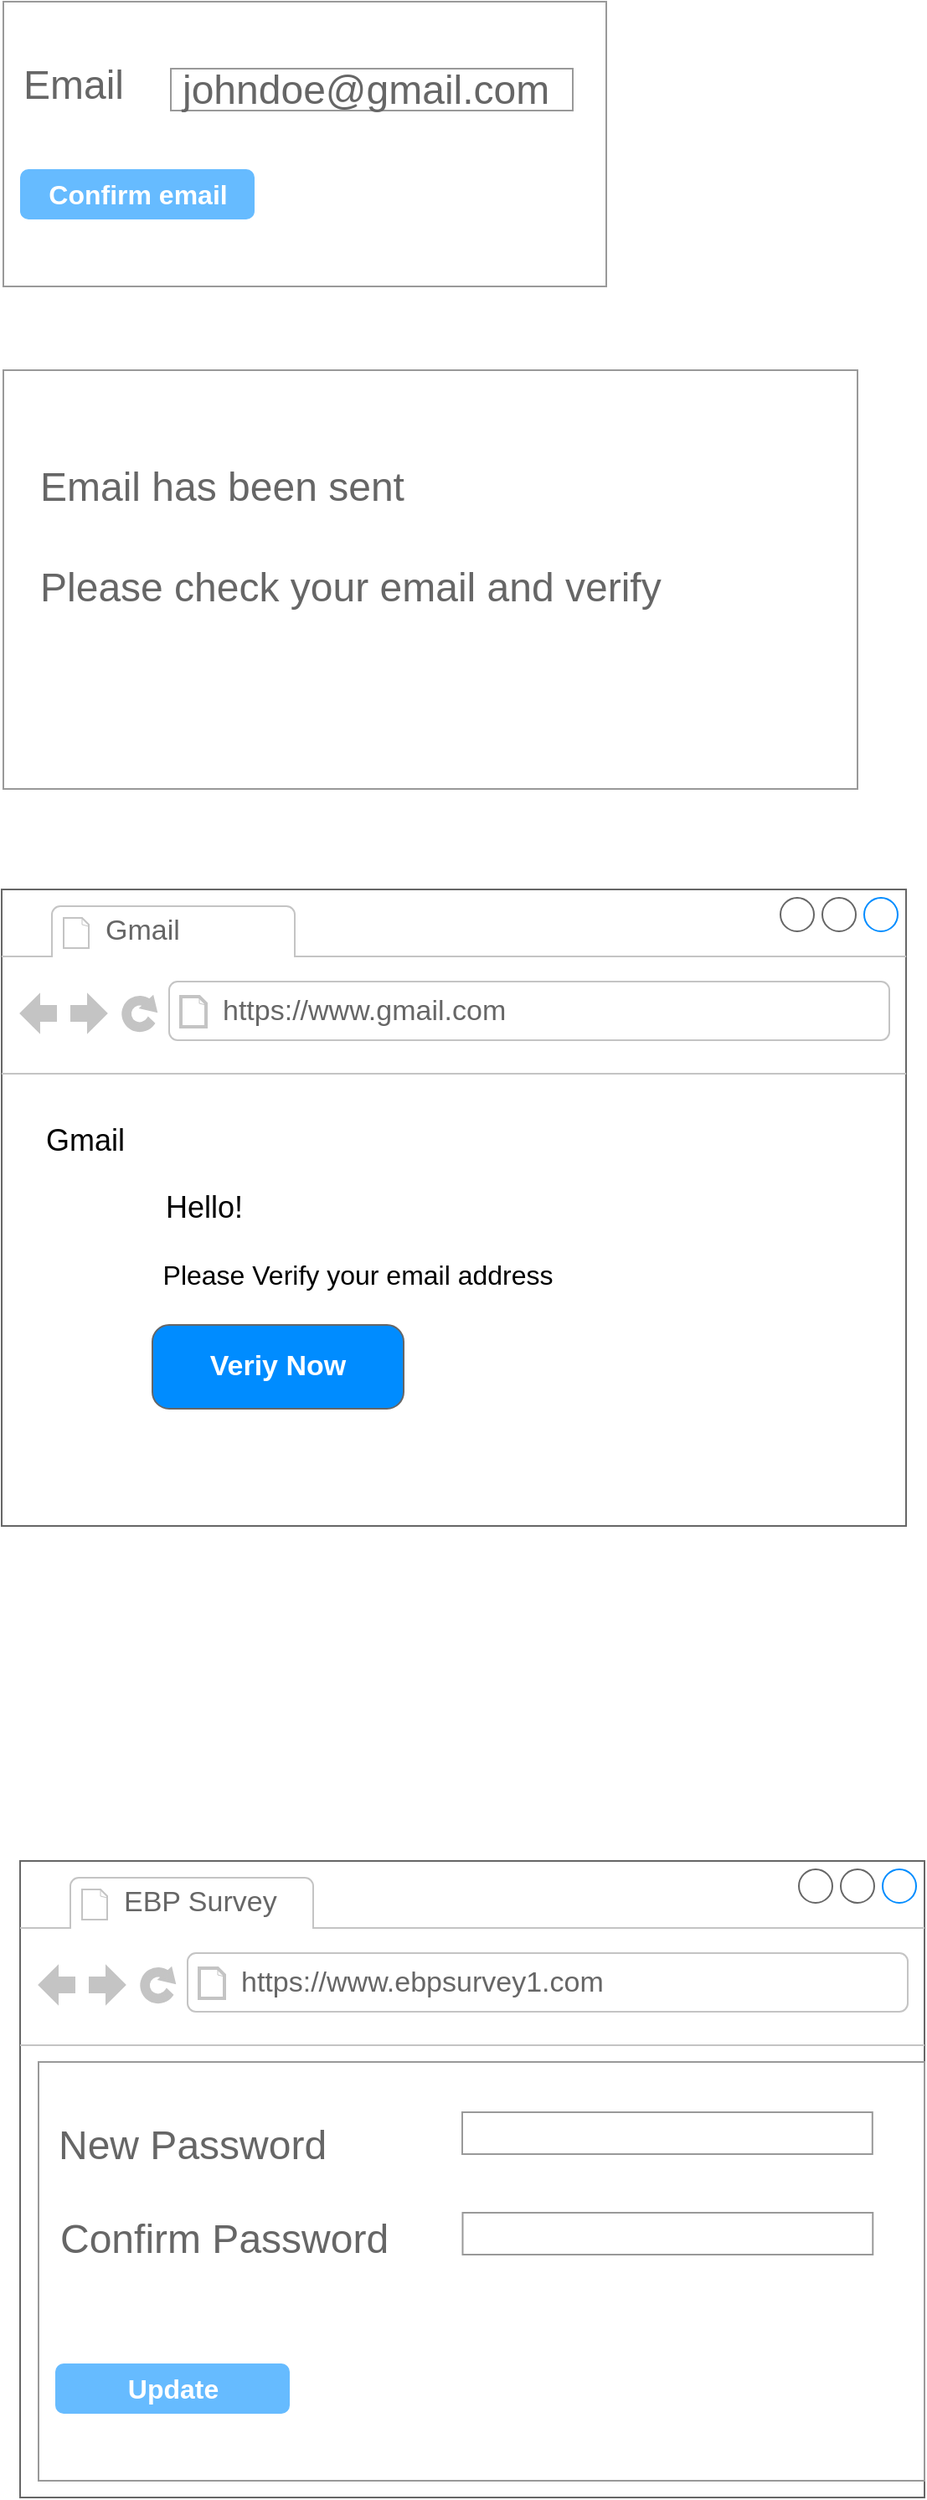 <mxfile version="14.8.6" type="github">
  <diagram id="piDafpqhtRUU5qUU-vj8" name="Page-1">
    <mxGraphModel dx="1488" dy="844" grid="1" gridSize="10" guides="1" tooltips="1" connect="1" arrows="1" fold="1" page="1" pageScale="1" pageWidth="827" pageHeight="1169" math="0" shadow="0">
      <root>
        <mxCell id="0" />
        <mxCell id="1" parent="0" />
        <mxCell id="iZ1icRpU1TipbdtmkRQH-5" value="" style="strokeWidth=1;shadow=0;dashed=0;align=center;html=1;shape=mxgraph.mockup.forms.rrect;rSize=0;strokeColor=#999999;fillColor=#ffffff;" vertex="1" parent="1">
          <mxGeometry x="80" y="110" width="360" height="170" as="geometry" />
        </mxCell>
        <mxCell id="iZ1icRpU1TipbdtmkRQH-6" value="" style="strokeWidth=1;shadow=0;dashed=0;align=center;html=1;shape=mxgraph.mockup.forms.anchor;fontSize=12;fontColor=#666666;align=left;resizeWidth=1;spacingLeft=0;" vertex="1" parent="iZ1icRpU1TipbdtmkRQH-5">
          <mxGeometry width="180" height="20" relative="1" as="geometry">
            <mxPoint x="10" y="10" as="offset" />
          </mxGeometry>
        </mxCell>
        <mxCell id="iZ1icRpU1TipbdtmkRQH-8" value="&lt;font style=&quot;font-size: 24px&quot;&gt;Email&lt;/font&gt;" style="strokeWidth=1;shadow=0;dashed=0;align=center;html=1;shape=mxgraph.mockup.forms.anchor;fontSize=12;fontColor=#666666;align=left;resizeWidth=1;spacingLeft=0;" vertex="1" parent="iZ1icRpU1TipbdtmkRQH-5">
          <mxGeometry width="180" height="20" relative="1" as="geometry">
            <mxPoint x="10" y="40" as="offset" />
          </mxGeometry>
        </mxCell>
        <mxCell id="iZ1icRpU1TipbdtmkRQH-9" value="&lt;font style=&quot;font-size: 24px&quot;&gt;johndoe@gmail.com&lt;/font&gt;" style="strokeWidth=1;shadow=0;dashed=0;align=center;html=1;shape=mxgraph.mockup.forms.rrect;rSize=0;strokeColor=#999999;fontColor=#666666;align=left;spacingLeft=5;resizeWidth=1;" vertex="1" parent="iZ1icRpU1TipbdtmkRQH-5">
          <mxGeometry width="240" height="25" relative="1" as="geometry">
            <mxPoint x="100" y="40" as="offset" />
          </mxGeometry>
        </mxCell>
        <mxCell id="iZ1icRpU1TipbdtmkRQH-12" value="Confirm email" style="strokeWidth=1;shadow=0;dashed=0;align=center;html=1;shape=mxgraph.mockup.forms.rrect;rSize=5;strokeColor=none;fontColor=#ffffff;fillColor=#66bbff;fontSize=16;fontStyle=1;" vertex="1" parent="iZ1icRpU1TipbdtmkRQH-5">
          <mxGeometry y="1" width="140" height="30" relative="1" as="geometry">
            <mxPoint x="10" y="-70" as="offset" />
          </mxGeometry>
        </mxCell>
        <mxCell id="iZ1icRpU1TipbdtmkRQH-17" value="" style="strokeWidth=1;shadow=0;dashed=0;align=center;html=1;shape=mxgraph.mockup.forms.rrect;rSize=0;strokeColor=#999999;fillColor=#ffffff;" vertex="1" parent="1">
          <mxGeometry x="80" y="330" width="510" height="250" as="geometry" />
        </mxCell>
        <mxCell id="iZ1icRpU1TipbdtmkRQH-18" value="" style="strokeWidth=1;shadow=0;dashed=0;align=center;html=1;shape=mxgraph.mockup.forms.anchor;fontSize=12;fontColor=#666666;align=left;resizeWidth=1;spacingLeft=0;" vertex="1" parent="iZ1icRpU1TipbdtmkRQH-17">
          <mxGeometry width="255" height="20" relative="1" as="geometry">
            <mxPoint x="10" y="10" as="offset" />
          </mxGeometry>
        </mxCell>
        <mxCell id="iZ1icRpU1TipbdtmkRQH-19" value="&lt;font style=&quot;font-size: 24px&quot;&gt;Please check your email and verify&lt;br&gt;&lt;/font&gt;" style="strokeWidth=1;shadow=0;dashed=0;align=center;html=1;shape=mxgraph.mockup.forms.anchor;fontSize=12;fontColor=#666666;align=left;resizeWidth=1;spacingLeft=0;" vertex="1" parent="iZ1icRpU1TipbdtmkRQH-17">
          <mxGeometry width="255" height="20" relative="1" as="geometry">
            <mxPoint x="20" y="120" as="offset" />
          </mxGeometry>
        </mxCell>
        <mxCell id="iZ1icRpU1TipbdtmkRQH-37" value="&lt;font style=&quot;font-size: 24px&quot;&gt;Email has been sent&lt;br&gt;&lt;/font&gt;" style="strokeWidth=1;shadow=0;dashed=0;align=center;html=1;shape=mxgraph.mockup.forms.anchor;fontSize=12;fontColor=#666666;align=left;resizeWidth=1;spacingLeft=0;" vertex="1" parent="iZ1icRpU1TipbdtmkRQH-17">
          <mxGeometry x="20" y="60" width="255" height="20" as="geometry" />
        </mxCell>
        <mxCell id="iZ1icRpU1TipbdtmkRQH-23" value="&lt;font size=&quot;3&quot;&gt;&lt;br&gt;&lt;br&gt;&lt;/font&gt;" style="strokeWidth=1;shadow=0;dashed=0;align=center;html=1;shape=mxgraph.mockup.containers.browserWindow;rSize=0;strokeColor=#666666;strokeColor2=#008cff;strokeColor3=#c4c4c4;mainText=,;recursiveResize=0;" vertex="1" parent="1">
          <mxGeometry x="79" y="640" width="540" height="380" as="geometry" />
        </mxCell>
        <mxCell id="iZ1icRpU1TipbdtmkRQH-24" value="Gmail" style="strokeWidth=1;shadow=0;dashed=0;align=center;html=1;shape=mxgraph.mockup.containers.anchor;fontSize=17;fontColor=#666666;align=left;" vertex="1" parent="iZ1icRpU1TipbdtmkRQH-23">
          <mxGeometry x="60" y="12" width="110" height="26" as="geometry" />
        </mxCell>
        <mxCell id="iZ1icRpU1TipbdtmkRQH-25" value="https://www.gmail.com" style="strokeWidth=1;shadow=0;dashed=0;align=center;html=1;shape=mxgraph.mockup.containers.anchor;rSize=0;fontSize=17;fontColor=#666666;align=left;" vertex="1" parent="iZ1icRpU1TipbdtmkRQH-23">
          <mxGeometry x="130" y="60" width="250" height="26" as="geometry" />
        </mxCell>
        <mxCell id="iZ1icRpU1TipbdtmkRQH-29" value="&lt;font style=&quot;font-size: 18px&quot;&gt;Gmail&lt;/font&gt;" style="text;html=1;strokeColor=none;fillColor=none;align=center;verticalAlign=middle;whiteSpace=wrap;rounded=0;" vertex="1" parent="iZ1icRpU1TipbdtmkRQH-23">
          <mxGeometry x="30" y="140" width="40" height="20" as="geometry" />
        </mxCell>
        <mxCell id="iZ1icRpU1TipbdtmkRQH-32" value="&lt;font size=&quot;3&quot;&gt;Please Verify your email address&amp;nbsp;&lt;/font&gt;" style="text;html=1;strokeColor=none;fillColor=none;align=center;verticalAlign=middle;whiteSpace=wrap;rounded=0;" vertex="1" parent="iZ1icRpU1TipbdtmkRQH-23">
          <mxGeometry x="90" y="220" width="250" height="20" as="geometry" />
        </mxCell>
        <mxCell id="iZ1icRpU1TipbdtmkRQH-34" value="Veriy Now" style="strokeWidth=1;shadow=0;dashed=0;align=center;html=1;shape=mxgraph.mockup.buttons.button;strokeColor=#666666;fontColor=#ffffff;mainText=;buttonStyle=round;fontSize=17;fontStyle=1;fillColor=#008cff;whiteSpace=wrap;" vertex="1" parent="iZ1icRpU1TipbdtmkRQH-23">
          <mxGeometry x="90" y="260" width="150" height="50" as="geometry" />
        </mxCell>
        <mxCell id="iZ1icRpU1TipbdtmkRQH-31" value="&lt;font&gt;&lt;font style=&quot;font-size: 18px&quot;&gt;Hello!&lt;/font&gt;&lt;br&gt;&lt;/font&gt;" style="text;html=1;strokeColor=none;fillColor=none;align=center;verticalAlign=middle;whiteSpace=wrap;rounded=0;" vertex="1" parent="1">
          <mxGeometry x="180" y="820" width="40" height="20" as="geometry" />
        </mxCell>
        <mxCell id="iZ1icRpU1TipbdtmkRQH-49" value="&lt;font size=&quot;3&quot;&gt;&lt;br&gt;&lt;br&gt;&lt;/font&gt;" style="strokeWidth=1;shadow=0;dashed=0;align=center;html=1;shape=mxgraph.mockup.containers.browserWindow;rSize=0;strokeColor=#666666;strokeColor2=#008cff;strokeColor3=#c4c4c4;mainText=,;recursiveResize=0;" vertex="1" parent="1">
          <mxGeometry x="90" y="1220" width="540" height="380" as="geometry" />
        </mxCell>
        <mxCell id="iZ1icRpU1TipbdtmkRQH-50" value="EBP Survey" style="strokeWidth=1;shadow=0;dashed=0;align=center;html=1;shape=mxgraph.mockup.containers.anchor;fontSize=17;fontColor=#666666;align=left;" vertex="1" parent="iZ1icRpU1TipbdtmkRQH-49">
          <mxGeometry x="60" y="12" width="110" height="26" as="geometry" />
        </mxCell>
        <mxCell id="iZ1icRpU1TipbdtmkRQH-51" value="https://www.ebpsurvey1.com" style="strokeWidth=1;shadow=0;dashed=0;align=center;html=1;shape=mxgraph.mockup.containers.anchor;rSize=0;fontSize=17;fontColor=#666666;align=left;" vertex="1" parent="iZ1icRpU1TipbdtmkRQH-49">
          <mxGeometry x="130" y="60" width="250" height="26" as="geometry" />
        </mxCell>
        <mxCell id="iZ1icRpU1TipbdtmkRQH-56" value="" style="strokeWidth=1;shadow=0;dashed=0;align=center;html=1;shape=mxgraph.mockup.forms.rrect;rSize=0;strokeColor=#999999;fillColor=#ffffff;" vertex="1" parent="iZ1icRpU1TipbdtmkRQH-49">
          <mxGeometry x="11" y="120" width="529" height="250" as="geometry" />
        </mxCell>
        <mxCell id="iZ1icRpU1TipbdtmkRQH-57" value="" style="strokeWidth=1;shadow=0;dashed=0;align=center;html=1;shape=mxgraph.mockup.forms.anchor;fontSize=12;fontColor=#666666;align=left;resizeWidth=1;spacingLeft=0;" vertex="1" parent="iZ1icRpU1TipbdtmkRQH-56">
          <mxGeometry width="264.5" height="20" relative="1" as="geometry">
            <mxPoint x="10" y="10" as="offset" />
          </mxGeometry>
        </mxCell>
        <mxCell id="iZ1icRpU1TipbdtmkRQH-58" value="&lt;font style=&quot;font-size: 24px&quot;&gt;New Password&lt;/font&gt;" style="strokeWidth=1;shadow=0;dashed=0;align=center;html=1;shape=mxgraph.mockup.forms.anchor;fontSize=12;fontColor=#666666;align=left;resizeWidth=1;spacingLeft=0;" vertex="1" parent="iZ1icRpU1TipbdtmkRQH-56">
          <mxGeometry width="264.5" height="20" relative="1" as="geometry">
            <mxPoint x="10" y="40" as="offset" />
          </mxGeometry>
        </mxCell>
        <mxCell id="iZ1icRpU1TipbdtmkRQH-59" value="" style="strokeWidth=1;shadow=0;dashed=0;align=center;html=1;shape=mxgraph.mockup.forms.rrect;rSize=0;strokeColor=#999999;fontColor=#666666;align=left;spacingLeft=5;resizeWidth=1;" vertex="1" parent="iZ1icRpU1TipbdtmkRQH-56">
          <mxGeometry width="244.907" height="25" relative="1" as="geometry">
            <mxPoint x="253" y="30" as="offset" />
          </mxGeometry>
        </mxCell>
        <mxCell id="iZ1icRpU1TipbdtmkRQH-60" value="Update" style="strokeWidth=1;shadow=0;dashed=0;align=center;html=1;shape=mxgraph.mockup.forms.rrect;rSize=5;strokeColor=none;fontColor=#ffffff;fillColor=#66bbff;fontSize=16;fontStyle=1;" vertex="1" parent="iZ1icRpU1TipbdtmkRQH-56">
          <mxGeometry y="1" width="140" height="30" relative="1" as="geometry">
            <mxPoint x="10" y="-70" as="offset" />
          </mxGeometry>
        </mxCell>
        <mxCell id="iZ1icRpU1TipbdtmkRQH-61" value="&lt;font style=&quot;font-size: 24px&quot;&gt;Confirm Password&lt;/font&gt;" style="strokeWidth=1;shadow=0;dashed=0;align=center;html=1;shape=mxgraph.mockup.forms.anchor;fontSize=12;fontColor=#666666;align=left;resizeWidth=1;spacingLeft=0;" vertex="1" parent="iZ1icRpU1TipbdtmkRQH-56">
          <mxGeometry x="11.255" y="96" width="264.5" height="20" as="geometry" />
        </mxCell>
        <mxCell id="iZ1icRpU1TipbdtmkRQH-62" value="" style="strokeWidth=1;shadow=0;dashed=0;align=center;html=1;shape=mxgraph.mockup.forms.rrect;rSize=0;strokeColor=#999999;fontColor=#666666;align=left;spacingLeft=5;resizeWidth=1;" vertex="1" parent="iZ1icRpU1TipbdtmkRQH-56">
          <mxGeometry x="253.245" y="90" width="244.907" height="25" as="geometry" />
        </mxCell>
      </root>
    </mxGraphModel>
  </diagram>
</mxfile>
